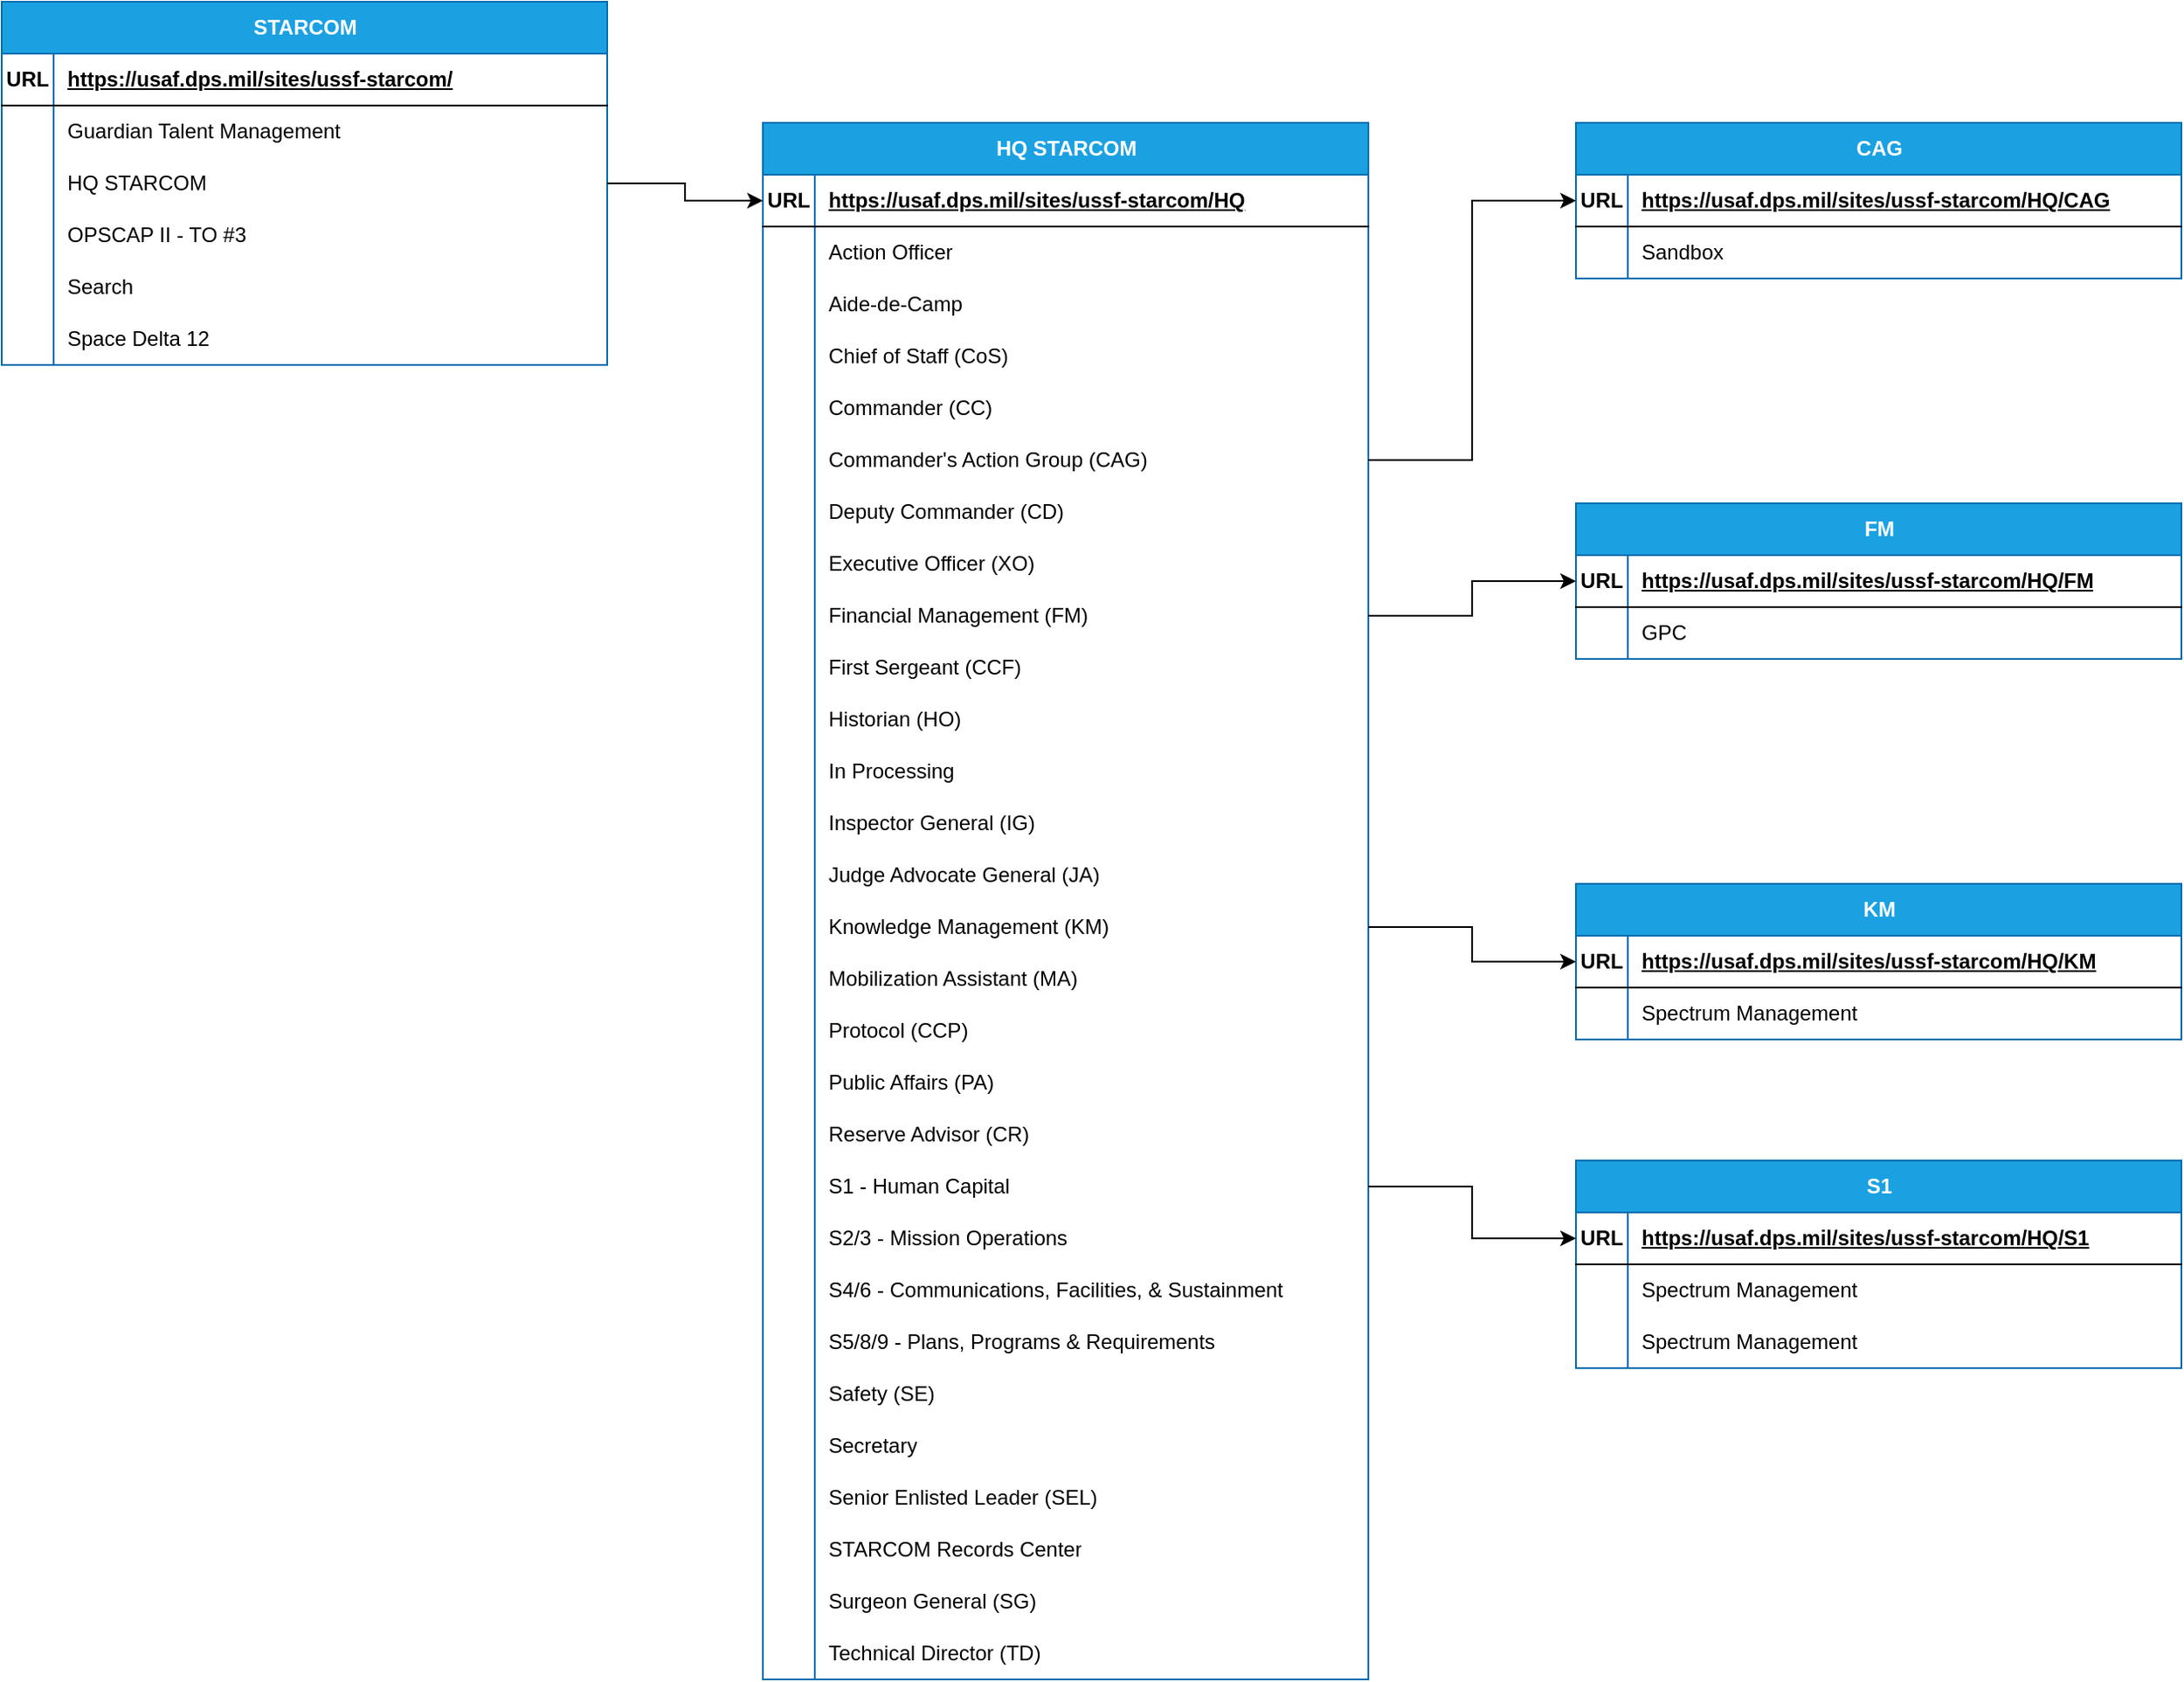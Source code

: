 <mxfile version="22.0.8" type="github">
  <diagram id="R2lEEEUBdFMjLlhIrx00" name="Page-1">
    <mxGraphModel dx="182" dy="992" grid="1" gridSize="10" guides="1" tooltips="1" connect="1" arrows="1" fold="1" page="1" pageScale="1" pageWidth="850" pageHeight="1100" math="0" shadow="0" extFonts="Permanent Marker^https://fonts.googleapis.com/css?family=Permanent+Marker">
      <root>
        <mxCell id="0" />
        <mxCell id="1" parent="0" />
        <mxCell id="yXKJW0bCD5mQVNnPEWrl-1" value="STARCOM" style="shape=table;startSize=30;container=1;collapsible=1;childLayout=tableLayout;fixedRows=1;rowLines=0;fontStyle=1;align=center;resizeLast=1;html=1;fillColor=#1ba1e2;fontColor=#ffffff;strokeColor=#006EAF;" parent="1" vertex="1">
          <mxGeometry x="870" y="70" width="350" height="210" as="geometry">
            <mxRectangle x="870" y="70" width="100" height="30" as="alternateBounds" />
          </mxGeometry>
        </mxCell>
        <mxCell id="yXKJW0bCD5mQVNnPEWrl-2" value="" style="shape=tableRow;horizontal=0;startSize=0;swimlaneHead=0;swimlaneBody=0;fillColor=none;collapsible=0;dropTarget=0;points=[[0,0.5],[1,0.5]];portConstraint=eastwest;top=0;left=0;right=0;bottom=1;" parent="yXKJW0bCD5mQVNnPEWrl-1" vertex="1">
          <mxGeometry y="30" width="350" height="30" as="geometry" />
        </mxCell>
        <mxCell id="yXKJW0bCD5mQVNnPEWrl-3" value="URL" style="shape=partialRectangle;connectable=0;fillColor=none;top=0;left=0;bottom=0;right=0;fontStyle=1;overflow=hidden;whiteSpace=wrap;html=1;" parent="yXKJW0bCD5mQVNnPEWrl-2" vertex="1">
          <mxGeometry width="30" height="30" as="geometry">
            <mxRectangle width="30" height="30" as="alternateBounds" />
          </mxGeometry>
        </mxCell>
        <UserObject label="https://usaf.dps.mil/sites/ussf-starcom/" link="https://usaf.dps.mil/sites/ussf-starcom/" id="yXKJW0bCD5mQVNnPEWrl-4">
          <mxCell style="shape=partialRectangle;connectable=0;fillColor=none;top=0;left=0;bottom=0;right=0;align=left;spacingLeft=6;fontStyle=5;overflow=hidden;whiteSpace=wrap;html=1;" parent="yXKJW0bCD5mQVNnPEWrl-2" vertex="1">
            <mxGeometry x="30" width="320" height="30" as="geometry">
              <mxRectangle width="320" height="30" as="alternateBounds" />
            </mxGeometry>
          </mxCell>
        </UserObject>
        <mxCell id="yXKJW0bCD5mQVNnPEWrl-5" value="" style="shape=tableRow;horizontal=0;startSize=0;swimlaneHead=0;swimlaneBody=0;fillColor=none;collapsible=0;dropTarget=0;points=[[0,0.5],[1,0.5]];portConstraint=eastwest;top=0;left=0;right=0;bottom=0;" parent="yXKJW0bCD5mQVNnPEWrl-1" vertex="1">
          <mxGeometry y="60" width="350" height="30" as="geometry" />
        </mxCell>
        <mxCell id="yXKJW0bCD5mQVNnPEWrl-6" value="" style="shape=partialRectangle;connectable=0;fillColor=none;top=0;left=0;bottom=0;right=0;editable=1;overflow=hidden;whiteSpace=wrap;html=1;" parent="yXKJW0bCD5mQVNnPEWrl-5" vertex="1">
          <mxGeometry width="30" height="30" as="geometry">
            <mxRectangle width="30" height="30" as="alternateBounds" />
          </mxGeometry>
        </mxCell>
        <mxCell id="yXKJW0bCD5mQVNnPEWrl-7" value="Guardian Talent Management" style="shape=partialRectangle;connectable=0;fillColor=none;top=0;left=0;bottom=0;right=0;align=left;spacingLeft=6;overflow=hidden;whiteSpace=wrap;html=1;" parent="yXKJW0bCD5mQVNnPEWrl-5" vertex="1">
          <mxGeometry x="30" width="320" height="30" as="geometry">
            <mxRectangle width="320" height="30" as="alternateBounds" />
          </mxGeometry>
        </mxCell>
        <mxCell id="yXKJW0bCD5mQVNnPEWrl-8" value="" style="shape=tableRow;horizontal=0;startSize=0;swimlaneHead=0;swimlaneBody=0;fillColor=none;collapsible=0;dropTarget=0;points=[[0,0.5],[1,0.5]];portConstraint=eastwest;top=0;left=0;right=0;bottom=0;" parent="yXKJW0bCD5mQVNnPEWrl-1" vertex="1">
          <mxGeometry y="90" width="350" height="30" as="geometry" />
        </mxCell>
        <mxCell id="yXKJW0bCD5mQVNnPEWrl-9" value="" style="shape=partialRectangle;connectable=0;fillColor=none;top=0;left=0;bottom=0;right=0;editable=1;overflow=hidden;whiteSpace=wrap;html=1;" parent="yXKJW0bCD5mQVNnPEWrl-8" vertex="1">
          <mxGeometry width="30" height="30" as="geometry">
            <mxRectangle width="30" height="30" as="alternateBounds" />
          </mxGeometry>
        </mxCell>
        <mxCell id="yXKJW0bCD5mQVNnPEWrl-10" value="HQ STARCOM" style="shape=partialRectangle;connectable=0;fillColor=none;top=0;left=0;bottom=0;right=0;align=left;spacingLeft=6;overflow=hidden;whiteSpace=wrap;html=1;" parent="yXKJW0bCD5mQVNnPEWrl-8" vertex="1">
          <mxGeometry x="30" width="320" height="30" as="geometry">
            <mxRectangle width="320" height="30" as="alternateBounds" />
          </mxGeometry>
        </mxCell>
        <mxCell id="yXKJW0bCD5mQVNnPEWrl-11" value="" style="shape=tableRow;horizontal=0;startSize=0;swimlaneHead=0;swimlaneBody=0;fillColor=none;collapsible=0;dropTarget=0;points=[[0,0.5],[1,0.5]];portConstraint=eastwest;top=0;left=0;right=0;bottom=0;" parent="yXKJW0bCD5mQVNnPEWrl-1" vertex="1">
          <mxGeometry y="120" width="350" height="30" as="geometry" />
        </mxCell>
        <mxCell id="yXKJW0bCD5mQVNnPEWrl-12" value="" style="shape=partialRectangle;connectable=0;fillColor=none;top=0;left=0;bottom=0;right=0;editable=1;overflow=hidden;whiteSpace=wrap;html=1;" parent="yXKJW0bCD5mQVNnPEWrl-11" vertex="1">
          <mxGeometry width="30" height="30" as="geometry">
            <mxRectangle width="30" height="30" as="alternateBounds" />
          </mxGeometry>
        </mxCell>
        <mxCell id="yXKJW0bCD5mQVNnPEWrl-13" value="OPSCAP II - TO #3" style="shape=partialRectangle;connectable=0;fillColor=none;top=0;left=0;bottom=0;right=0;align=left;spacingLeft=6;overflow=hidden;whiteSpace=wrap;html=1;" parent="yXKJW0bCD5mQVNnPEWrl-11" vertex="1">
          <mxGeometry x="30" width="320" height="30" as="geometry">
            <mxRectangle width="320" height="30" as="alternateBounds" />
          </mxGeometry>
        </mxCell>
        <mxCell id="yXKJW0bCD5mQVNnPEWrl-14" value="" style="shape=tableRow;horizontal=0;startSize=0;swimlaneHead=0;swimlaneBody=0;fillColor=none;collapsible=0;dropTarget=0;points=[[0,0.5],[1,0.5]];portConstraint=eastwest;top=0;left=0;right=0;bottom=0;" parent="yXKJW0bCD5mQVNnPEWrl-1" vertex="1">
          <mxGeometry y="150" width="350" height="30" as="geometry" />
        </mxCell>
        <mxCell id="yXKJW0bCD5mQVNnPEWrl-15" value="" style="shape=partialRectangle;connectable=0;fillColor=none;top=0;left=0;bottom=0;right=0;editable=1;overflow=hidden;whiteSpace=wrap;html=1;" parent="yXKJW0bCD5mQVNnPEWrl-14" vertex="1">
          <mxGeometry width="30" height="30" as="geometry">
            <mxRectangle width="30" height="30" as="alternateBounds" />
          </mxGeometry>
        </mxCell>
        <mxCell id="yXKJW0bCD5mQVNnPEWrl-16" value="Search" style="shape=partialRectangle;connectable=0;fillColor=none;top=0;left=0;bottom=0;right=0;align=left;spacingLeft=6;overflow=hidden;whiteSpace=wrap;html=1;" parent="yXKJW0bCD5mQVNnPEWrl-14" vertex="1">
          <mxGeometry x="30" width="320" height="30" as="geometry">
            <mxRectangle width="320" height="30" as="alternateBounds" />
          </mxGeometry>
        </mxCell>
        <mxCell id="yXKJW0bCD5mQVNnPEWrl-17" value="" style="shape=tableRow;horizontal=0;startSize=0;swimlaneHead=0;swimlaneBody=0;fillColor=none;collapsible=0;dropTarget=0;points=[[0,0.5],[1,0.5]];portConstraint=eastwest;top=0;left=0;right=0;bottom=0;" parent="yXKJW0bCD5mQVNnPEWrl-1" vertex="1">
          <mxGeometry y="180" width="350" height="30" as="geometry" />
        </mxCell>
        <mxCell id="yXKJW0bCD5mQVNnPEWrl-18" value="" style="shape=partialRectangle;connectable=0;fillColor=none;top=0;left=0;bottom=0;right=0;editable=1;overflow=hidden;whiteSpace=wrap;html=1;" parent="yXKJW0bCD5mQVNnPEWrl-17" vertex="1">
          <mxGeometry width="30" height="30" as="geometry">
            <mxRectangle width="30" height="30" as="alternateBounds" />
          </mxGeometry>
        </mxCell>
        <mxCell id="yXKJW0bCD5mQVNnPEWrl-19" value="Space Delta 12" style="shape=partialRectangle;connectable=0;fillColor=none;top=0;left=0;bottom=0;right=0;align=left;spacingLeft=6;overflow=hidden;whiteSpace=wrap;html=1;" parent="yXKJW0bCD5mQVNnPEWrl-17" vertex="1">
          <mxGeometry x="30" width="320" height="30" as="geometry">
            <mxRectangle width="320" height="30" as="alternateBounds" />
          </mxGeometry>
        </mxCell>
        <mxCell id="yXKJW0bCD5mQVNnPEWrl-20" value="HQ STARCOM" style="shape=table;startSize=30;container=1;collapsible=1;childLayout=tableLayout;fixedRows=1;rowLines=0;fontStyle=1;align=center;resizeLast=1;html=1;fillColor=#1ba1e2;fontColor=#ffffff;strokeColor=#006EAF;" parent="1" vertex="1">
          <mxGeometry x="1310" y="140" width="350" height="900" as="geometry" />
        </mxCell>
        <mxCell id="yXKJW0bCD5mQVNnPEWrl-21" value="" style="shape=tableRow;horizontal=0;startSize=0;swimlaneHead=0;swimlaneBody=0;fillColor=none;collapsible=0;dropTarget=0;points=[[0,0.5],[1,0.5]];portConstraint=eastwest;top=0;left=0;right=0;bottom=1;" parent="yXKJW0bCD5mQVNnPEWrl-20" vertex="1">
          <mxGeometry y="30" width="350" height="30" as="geometry" />
        </mxCell>
        <mxCell id="yXKJW0bCD5mQVNnPEWrl-22" value="URL" style="shape=partialRectangle;connectable=0;fillColor=none;top=0;left=0;bottom=0;right=0;fontStyle=1;overflow=hidden;whiteSpace=wrap;html=1;" parent="yXKJW0bCD5mQVNnPEWrl-21" vertex="1">
          <mxGeometry width="30" height="30" as="geometry">
            <mxRectangle width="30" height="30" as="alternateBounds" />
          </mxGeometry>
        </mxCell>
        <UserObject label="https://usaf.dps.mil/sites/ussf-starcom/HQ" link="https://usaf.dps.mil/sites/ussf-starcom/" id="yXKJW0bCD5mQVNnPEWrl-23">
          <mxCell style="shape=partialRectangle;connectable=0;fillColor=none;top=0;left=0;bottom=0;right=0;align=left;spacingLeft=6;fontStyle=5;overflow=hidden;whiteSpace=wrap;html=1;" parent="yXKJW0bCD5mQVNnPEWrl-21" vertex="1">
            <mxGeometry x="30" width="320" height="30" as="geometry">
              <mxRectangle width="320" height="30" as="alternateBounds" />
            </mxGeometry>
          </mxCell>
        </UserObject>
        <mxCell id="yXKJW0bCD5mQVNnPEWrl-24" value="" style="shape=tableRow;horizontal=0;startSize=0;swimlaneHead=0;swimlaneBody=0;fillColor=none;collapsible=0;dropTarget=0;points=[[0,0.5],[1,0.5]];portConstraint=eastwest;top=0;left=0;right=0;bottom=0;" parent="yXKJW0bCD5mQVNnPEWrl-20" vertex="1">
          <mxGeometry y="60" width="350" height="30" as="geometry" />
        </mxCell>
        <mxCell id="yXKJW0bCD5mQVNnPEWrl-25" value="" style="shape=partialRectangle;connectable=0;fillColor=none;top=0;left=0;bottom=0;right=0;editable=1;overflow=hidden;whiteSpace=wrap;html=1;" parent="yXKJW0bCD5mQVNnPEWrl-24" vertex="1">
          <mxGeometry width="30" height="30" as="geometry">
            <mxRectangle width="30" height="30" as="alternateBounds" />
          </mxGeometry>
        </mxCell>
        <mxCell id="yXKJW0bCD5mQVNnPEWrl-26" value="Action Officer" style="shape=partialRectangle;connectable=0;fillColor=none;top=0;left=0;bottom=0;right=0;align=left;spacingLeft=6;overflow=hidden;whiteSpace=wrap;html=1;" parent="yXKJW0bCD5mQVNnPEWrl-24" vertex="1">
          <mxGeometry x="30" width="320" height="30" as="geometry">
            <mxRectangle width="320" height="30" as="alternateBounds" />
          </mxGeometry>
        </mxCell>
        <mxCell id="yXKJW0bCD5mQVNnPEWrl-27" value="" style="shape=tableRow;horizontal=0;startSize=0;swimlaneHead=0;swimlaneBody=0;fillColor=none;collapsible=0;dropTarget=0;points=[[0,0.5],[1,0.5]];portConstraint=eastwest;top=0;left=0;right=0;bottom=0;" parent="yXKJW0bCD5mQVNnPEWrl-20" vertex="1">
          <mxGeometry y="90" width="350" height="30" as="geometry" />
        </mxCell>
        <mxCell id="yXKJW0bCD5mQVNnPEWrl-28" value="" style="shape=partialRectangle;connectable=0;fillColor=none;top=0;left=0;bottom=0;right=0;editable=1;overflow=hidden;whiteSpace=wrap;html=1;" parent="yXKJW0bCD5mQVNnPEWrl-27" vertex="1">
          <mxGeometry width="30" height="30" as="geometry">
            <mxRectangle width="30" height="30" as="alternateBounds" />
          </mxGeometry>
        </mxCell>
        <mxCell id="yXKJW0bCD5mQVNnPEWrl-29" value="Aide-de-Camp" style="shape=partialRectangle;connectable=0;fillColor=none;top=0;left=0;bottom=0;right=0;align=left;spacingLeft=6;overflow=hidden;whiteSpace=wrap;html=1;" parent="yXKJW0bCD5mQVNnPEWrl-27" vertex="1">
          <mxGeometry x="30" width="320" height="30" as="geometry">
            <mxRectangle width="320" height="30" as="alternateBounds" />
          </mxGeometry>
        </mxCell>
        <mxCell id="yXKJW0bCD5mQVNnPEWrl-30" value="" style="shape=tableRow;horizontal=0;startSize=0;swimlaneHead=0;swimlaneBody=0;fillColor=none;collapsible=0;dropTarget=0;points=[[0,0.5],[1,0.5]];portConstraint=eastwest;top=0;left=0;right=0;bottom=0;" parent="yXKJW0bCD5mQVNnPEWrl-20" vertex="1">
          <mxGeometry y="120" width="350" height="30" as="geometry" />
        </mxCell>
        <mxCell id="yXKJW0bCD5mQVNnPEWrl-31" value="" style="shape=partialRectangle;connectable=0;fillColor=none;top=0;left=0;bottom=0;right=0;editable=1;overflow=hidden;whiteSpace=wrap;html=1;" parent="yXKJW0bCD5mQVNnPEWrl-30" vertex="1">
          <mxGeometry width="30" height="30" as="geometry">
            <mxRectangle width="30" height="30" as="alternateBounds" />
          </mxGeometry>
        </mxCell>
        <mxCell id="yXKJW0bCD5mQVNnPEWrl-32" value="Chief of Staff (CoS)" style="shape=partialRectangle;connectable=0;fillColor=none;top=0;left=0;bottom=0;right=0;align=left;spacingLeft=6;overflow=hidden;whiteSpace=wrap;html=1;" parent="yXKJW0bCD5mQVNnPEWrl-30" vertex="1">
          <mxGeometry x="30" width="320" height="30" as="geometry">
            <mxRectangle width="320" height="30" as="alternateBounds" />
          </mxGeometry>
        </mxCell>
        <mxCell id="yXKJW0bCD5mQVNnPEWrl-33" value="" style="shape=tableRow;horizontal=0;startSize=0;swimlaneHead=0;swimlaneBody=0;fillColor=none;collapsible=0;dropTarget=0;points=[[0,0.5],[1,0.5]];portConstraint=eastwest;top=0;left=0;right=0;bottom=0;" parent="yXKJW0bCD5mQVNnPEWrl-20" vertex="1">
          <mxGeometry y="150" width="350" height="30" as="geometry" />
        </mxCell>
        <mxCell id="yXKJW0bCD5mQVNnPEWrl-34" value="" style="shape=partialRectangle;connectable=0;fillColor=none;top=0;left=0;bottom=0;right=0;editable=1;overflow=hidden;whiteSpace=wrap;html=1;" parent="yXKJW0bCD5mQVNnPEWrl-33" vertex="1">
          <mxGeometry width="30" height="30" as="geometry">
            <mxRectangle width="30" height="30" as="alternateBounds" />
          </mxGeometry>
        </mxCell>
        <mxCell id="yXKJW0bCD5mQVNnPEWrl-35" value="Commander (CC)" style="shape=partialRectangle;connectable=0;fillColor=none;top=0;left=0;bottom=0;right=0;align=left;spacingLeft=6;overflow=hidden;whiteSpace=wrap;html=1;" parent="yXKJW0bCD5mQVNnPEWrl-33" vertex="1">
          <mxGeometry x="30" width="320" height="30" as="geometry">
            <mxRectangle width="320" height="30" as="alternateBounds" />
          </mxGeometry>
        </mxCell>
        <mxCell id="yXKJW0bCD5mQVNnPEWrl-36" value="" style="shape=tableRow;horizontal=0;startSize=0;swimlaneHead=0;swimlaneBody=0;fillColor=none;collapsible=0;dropTarget=0;points=[[0,0.5],[1,0.5]];portConstraint=eastwest;top=0;left=0;right=0;bottom=0;" parent="yXKJW0bCD5mQVNnPEWrl-20" vertex="1">
          <mxGeometry y="180" width="350" height="30" as="geometry" />
        </mxCell>
        <mxCell id="yXKJW0bCD5mQVNnPEWrl-37" value="" style="shape=partialRectangle;connectable=0;fillColor=none;top=0;left=0;bottom=0;right=0;editable=1;overflow=hidden;whiteSpace=wrap;html=1;" parent="yXKJW0bCD5mQVNnPEWrl-36" vertex="1">
          <mxGeometry width="30" height="30" as="geometry">
            <mxRectangle width="30" height="30" as="alternateBounds" />
          </mxGeometry>
        </mxCell>
        <mxCell id="yXKJW0bCD5mQVNnPEWrl-38" value="Commander&#39;s Action Group (CAG)" style="shape=partialRectangle;connectable=0;fillColor=none;top=0;left=0;bottom=0;right=0;align=left;spacingLeft=6;overflow=hidden;whiteSpace=wrap;html=1;" parent="yXKJW0bCD5mQVNnPEWrl-36" vertex="1">
          <mxGeometry x="30" width="320" height="30" as="geometry">
            <mxRectangle width="320" height="30" as="alternateBounds" />
          </mxGeometry>
        </mxCell>
        <mxCell id="IQdVZlTppCyThyp3Urzk-1" value="" style="shape=tableRow;horizontal=0;startSize=0;swimlaneHead=0;swimlaneBody=0;fillColor=none;collapsible=0;dropTarget=0;points=[[0,0.5],[1,0.5]];portConstraint=eastwest;top=0;left=0;right=0;bottom=0;" vertex="1" parent="yXKJW0bCD5mQVNnPEWrl-20">
          <mxGeometry y="210" width="350" height="30" as="geometry" />
        </mxCell>
        <mxCell id="IQdVZlTppCyThyp3Urzk-2" value="" style="shape=partialRectangle;connectable=0;fillColor=none;top=0;left=0;bottom=0;right=0;editable=1;overflow=hidden;whiteSpace=wrap;html=1;" vertex="1" parent="IQdVZlTppCyThyp3Urzk-1">
          <mxGeometry width="30" height="30" as="geometry">
            <mxRectangle width="30" height="30" as="alternateBounds" />
          </mxGeometry>
        </mxCell>
        <mxCell id="IQdVZlTppCyThyp3Urzk-3" value="Deputy Commander (CD)" style="shape=partialRectangle;connectable=0;fillColor=none;top=0;left=0;bottom=0;right=0;align=left;spacingLeft=6;overflow=hidden;whiteSpace=wrap;html=1;" vertex="1" parent="IQdVZlTppCyThyp3Urzk-1">
          <mxGeometry x="30" width="320" height="30" as="geometry">
            <mxRectangle width="320" height="30" as="alternateBounds" />
          </mxGeometry>
        </mxCell>
        <mxCell id="IQdVZlTppCyThyp3Urzk-4" value="" style="shape=tableRow;horizontal=0;startSize=0;swimlaneHead=0;swimlaneBody=0;fillColor=none;collapsible=0;dropTarget=0;points=[[0,0.5],[1,0.5]];portConstraint=eastwest;top=0;left=0;right=0;bottom=0;" vertex="1" parent="yXKJW0bCD5mQVNnPEWrl-20">
          <mxGeometry y="240" width="350" height="30" as="geometry" />
        </mxCell>
        <mxCell id="IQdVZlTppCyThyp3Urzk-5" value="" style="shape=partialRectangle;connectable=0;fillColor=none;top=0;left=0;bottom=0;right=0;editable=1;overflow=hidden;whiteSpace=wrap;html=1;" vertex="1" parent="IQdVZlTppCyThyp3Urzk-4">
          <mxGeometry width="30" height="30" as="geometry">
            <mxRectangle width="30" height="30" as="alternateBounds" />
          </mxGeometry>
        </mxCell>
        <mxCell id="IQdVZlTppCyThyp3Urzk-6" value="Executive Officer (XO)" style="shape=partialRectangle;connectable=0;fillColor=none;top=0;left=0;bottom=0;right=0;align=left;spacingLeft=6;overflow=hidden;whiteSpace=wrap;html=1;" vertex="1" parent="IQdVZlTppCyThyp3Urzk-4">
          <mxGeometry x="30" width="320" height="30" as="geometry">
            <mxRectangle width="320" height="30" as="alternateBounds" />
          </mxGeometry>
        </mxCell>
        <mxCell id="IQdVZlTppCyThyp3Urzk-7" value="" style="shape=tableRow;horizontal=0;startSize=0;swimlaneHead=0;swimlaneBody=0;fillColor=none;collapsible=0;dropTarget=0;points=[[0,0.5],[1,0.5]];portConstraint=eastwest;top=0;left=0;right=0;bottom=0;" vertex="1" parent="yXKJW0bCD5mQVNnPEWrl-20">
          <mxGeometry y="270" width="350" height="30" as="geometry" />
        </mxCell>
        <mxCell id="IQdVZlTppCyThyp3Urzk-8" value="" style="shape=partialRectangle;connectable=0;fillColor=none;top=0;left=0;bottom=0;right=0;editable=1;overflow=hidden;whiteSpace=wrap;html=1;" vertex="1" parent="IQdVZlTppCyThyp3Urzk-7">
          <mxGeometry width="30" height="30" as="geometry">
            <mxRectangle width="30" height="30" as="alternateBounds" />
          </mxGeometry>
        </mxCell>
        <mxCell id="IQdVZlTppCyThyp3Urzk-9" value="Financial Management (FM)" style="shape=partialRectangle;connectable=0;fillColor=none;top=0;left=0;bottom=0;right=0;align=left;spacingLeft=6;overflow=hidden;whiteSpace=wrap;html=1;" vertex="1" parent="IQdVZlTppCyThyp3Urzk-7">
          <mxGeometry x="30" width="320" height="30" as="geometry">
            <mxRectangle width="320" height="30" as="alternateBounds" />
          </mxGeometry>
        </mxCell>
        <mxCell id="IQdVZlTppCyThyp3Urzk-10" value="" style="shape=tableRow;horizontal=0;startSize=0;swimlaneHead=0;swimlaneBody=0;fillColor=none;collapsible=0;dropTarget=0;points=[[0,0.5],[1,0.5]];portConstraint=eastwest;top=0;left=0;right=0;bottom=0;" vertex="1" parent="yXKJW0bCD5mQVNnPEWrl-20">
          <mxGeometry y="300" width="350" height="30" as="geometry" />
        </mxCell>
        <mxCell id="IQdVZlTppCyThyp3Urzk-11" value="" style="shape=partialRectangle;connectable=0;fillColor=none;top=0;left=0;bottom=0;right=0;editable=1;overflow=hidden;whiteSpace=wrap;html=1;" vertex="1" parent="IQdVZlTppCyThyp3Urzk-10">
          <mxGeometry width="30" height="30" as="geometry">
            <mxRectangle width="30" height="30" as="alternateBounds" />
          </mxGeometry>
        </mxCell>
        <mxCell id="IQdVZlTppCyThyp3Urzk-12" value="First Sergeant (CCF)" style="shape=partialRectangle;connectable=0;fillColor=none;top=0;left=0;bottom=0;right=0;align=left;spacingLeft=6;overflow=hidden;whiteSpace=wrap;html=1;" vertex="1" parent="IQdVZlTppCyThyp3Urzk-10">
          <mxGeometry x="30" width="320" height="30" as="geometry">
            <mxRectangle width="320" height="30" as="alternateBounds" />
          </mxGeometry>
        </mxCell>
        <mxCell id="IQdVZlTppCyThyp3Urzk-13" value="" style="shape=tableRow;horizontal=0;startSize=0;swimlaneHead=0;swimlaneBody=0;fillColor=none;collapsible=0;dropTarget=0;points=[[0,0.5],[1,0.5]];portConstraint=eastwest;top=0;left=0;right=0;bottom=0;" vertex="1" parent="yXKJW0bCD5mQVNnPEWrl-20">
          <mxGeometry y="330" width="350" height="30" as="geometry" />
        </mxCell>
        <mxCell id="IQdVZlTppCyThyp3Urzk-14" value="" style="shape=partialRectangle;connectable=0;fillColor=none;top=0;left=0;bottom=0;right=0;editable=1;overflow=hidden;whiteSpace=wrap;html=1;" vertex="1" parent="IQdVZlTppCyThyp3Urzk-13">
          <mxGeometry width="30" height="30" as="geometry">
            <mxRectangle width="30" height="30" as="alternateBounds" />
          </mxGeometry>
        </mxCell>
        <mxCell id="IQdVZlTppCyThyp3Urzk-15" value="Historian (HO)" style="shape=partialRectangle;connectable=0;fillColor=none;top=0;left=0;bottom=0;right=0;align=left;spacingLeft=6;overflow=hidden;whiteSpace=wrap;html=1;" vertex="1" parent="IQdVZlTppCyThyp3Urzk-13">
          <mxGeometry x="30" width="320" height="30" as="geometry">
            <mxRectangle width="320" height="30" as="alternateBounds" />
          </mxGeometry>
        </mxCell>
        <mxCell id="IQdVZlTppCyThyp3Urzk-16" value="" style="shape=tableRow;horizontal=0;startSize=0;swimlaneHead=0;swimlaneBody=0;fillColor=none;collapsible=0;dropTarget=0;points=[[0,0.5],[1,0.5]];portConstraint=eastwest;top=0;left=0;right=0;bottom=0;" vertex="1" parent="yXKJW0bCD5mQVNnPEWrl-20">
          <mxGeometry y="360" width="350" height="30" as="geometry" />
        </mxCell>
        <mxCell id="IQdVZlTppCyThyp3Urzk-17" value="" style="shape=partialRectangle;connectable=0;fillColor=none;top=0;left=0;bottom=0;right=0;editable=1;overflow=hidden;whiteSpace=wrap;html=1;" vertex="1" parent="IQdVZlTppCyThyp3Urzk-16">
          <mxGeometry width="30" height="30" as="geometry">
            <mxRectangle width="30" height="30" as="alternateBounds" />
          </mxGeometry>
        </mxCell>
        <mxCell id="IQdVZlTppCyThyp3Urzk-18" value="In Processing" style="shape=partialRectangle;connectable=0;fillColor=none;top=0;left=0;bottom=0;right=0;align=left;spacingLeft=6;overflow=hidden;whiteSpace=wrap;html=1;" vertex="1" parent="IQdVZlTppCyThyp3Urzk-16">
          <mxGeometry x="30" width="320" height="30" as="geometry">
            <mxRectangle width="320" height="30" as="alternateBounds" />
          </mxGeometry>
        </mxCell>
        <mxCell id="IQdVZlTppCyThyp3Urzk-19" value="" style="shape=tableRow;horizontal=0;startSize=0;swimlaneHead=0;swimlaneBody=0;fillColor=none;collapsible=0;dropTarget=0;points=[[0,0.5],[1,0.5]];portConstraint=eastwest;top=0;left=0;right=0;bottom=0;" vertex="1" parent="yXKJW0bCD5mQVNnPEWrl-20">
          <mxGeometry y="390" width="350" height="30" as="geometry" />
        </mxCell>
        <mxCell id="IQdVZlTppCyThyp3Urzk-20" value="" style="shape=partialRectangle;connectable=0;fillColor=none;top=0;left=0;bottom=0;right=0;editable=1;overflow=hidden;whiteSpace=wrap;html=1;" vertex="1" parent="IQdVZlTppCyThyp3Urzk-19">
          <mxGeometry width="30" height="30" as="geometry">
            <mxRectangle width="30" height="30" as="alternateBounds" />
          </mxGeometry>
        </mxCell>
        <mxCell id="IQdVZlTppCyThyp3Urzk-21" value="Inspector General (IG)" style="shape=partialRectangle;connectable=0;fillColor=none;top=0;left=0;bottom=0;right=0;align=left;spacingLeft=6;overflow=hidden;whiteSpace=wrap;html=1;" vertex="1" parent="IQdVZlTppCyThyp3Urzk-19">
          <mxGeometry x="30" width="320" height="30" as="geometry">
            <mxRectangle width="320" height="30" as="alternateBounds" />
          </mxGeometry>
        </mxCell>
        <mxCell id="IQdVZlTppCyThyp3Urzk-22" value="" style="shape=tableRow;horizontal=0;startSize=0;swimlaneHead=0;swimlaneBody=0;fillColor=none;collapsible=0;dropTarget=0;points=[[0,0.5],[1,0.5]];portConstraint=eastwest;top=0;left=0;right=0;bottom=0;" vertex="1" parent="yXKJW0bCD5mQVNnPEWrl-20">
          <mxGeometry y="420" width="350" height="30" as="geometry" />
        </mxCell>
        <mxCell id="IQdVZlTppCyThyp3Urzk-23" value="" style="shape=partialRectangle;connectable=0;fillColor=none;top=0;left=0;bottom=0;right=0;editable=1;overflow=hidden;whiteSpace=wrap;html=1;" vertex="1" parent="IQdVZlTppCyThyp3Urzk-22">
          <mxGeometry width="30" height="30" as="geometry">
            <mxRectangle width="30" height="30" as="alternateBounds" />
          </mxGeometry>
        </mxCell>
        <mxCell id="IQdVZlTppCyThyp3Urzk-24" value="Judge Advocate General (JA)" style="shape=partialRectangle;connectable=0;fillColor=none;top=0;left=0;bottom=0;right=0;align=left;spacingLeft=6;overflow=hidden;whiteSpace=wrap;html=1;" vertex="1" parent="IQdVZlTppCyThyp3Urzk-22">
          <mxGeometry x="30" width="320" height="30" as="geometry">
            <mxRectangle width="320" height="30" as="alternateBounds" />
          </mxGeometry>
        </mxCell>
        <mxCell id="IQdVZlTppCyThyp3Urzk-25" value="" style="shape=tableRow;horizontal=0;startSize=0;swimlaneHead=0;swimlaneBody=0;fillColor=none;collapsible=0;dropTarget=0;points=[[0,0.5],[1,0.5]];portConstraint=eastwest;top=0;left=0;right=0;bottom=0;" vertex="1" parent="yXKJW0bCD5mQVNnPEWrl-20">
          <mxGeometry y="450" width="350" height="30" as="geometry" />
        </mxCell>
        <mxCell id="IQdVZlTppCyThyp3Urzk-26" value="" style="shape=partialRectangle;connectable=0;fillColor=none;top=0;left=0;bottom=0;right=0;editable=1;overflow=hidden;whiteSpace=wrap;html=1;" vertex="1" parent="IQdVZlTppCyThyp3Urzk-25">
          <mxGeometry width="30" height="30" as="geometry">
            <mxRectangle width="30" height="30" as="alternateBounds" />
          </mxGeometry>
        </mxCell>
        <mxCell id="IQdVZlTppCyThyp3Urzk-27" value="Knowledge Management (KM)" style="shape=partialRectangle;connectable=0;fillColor=none;top=0;left=0;bottom=0;right=0;align=left;spacingLeft=6;overflow=hidden;whiteSpace=wrap;html=1;" vertex="1" parent="IQdVZlTppCyThyp3Urzk-25">
          <mxGeometry x="30" width="320" height="30" as="geometry">
            <mxRectangle width="320" height="30" as="alternateBounds" />
          </mxGeometry>
        </mxCell>
        <mxCell id="IQdVZlTppCyThyp3Urzk-28" value="" style="shape=tableRow;horizontal=0;startSize=0;swimlaneHead=0;swimlaneBody=0;fillColor=none;collapsible=0;dropTarget=0;points=[[0,0.5],[1,0.5]];portConstraint=eastwest;top=0;left=0;right=0;bottom=0;" vertex="1" parent="yXKJW0bCD5mQVNnPEWrl-20">
          <mxGeometry y="480" width="350" height="30" as="geometry" />
        </mxCell>
        <mxCell id="IQdVZlTppCyThyp3Urzk-29" value="" style="shape=partialRectangle;connectable=0;fillColor=none;top=0;left=0;bottom=0;right=0;editable=1;overflow=hidden;whiteSpace=wrap;html=1;" vertex="1" parent="IQdVZlTppCyThyp3Urzk-28">
          <mxGeometry width="30" height="30" as="geometry">
            <mxRectangle width="30" height="30" as="alternateBounds" />
          </mxGeometry>
        </mxCell>
        <mxCell id="IQdVZlTppCyThyp3Urzk-30" value="Mobilization Assistant (MA)" style="shape=partialRectangle;connectable=0;fillColor=none;top=0;left=0;bottom=0;right=0;align=left;spacingLeft=6;overflow=hidden;whiteSpace=wrap;html=1;" vertex="1" parent="IQdVZlTppCyThyp3Urzk-28">
          <mxGeometry x="30" width="320" height="30" as="geometry">
            <mxRectangle width="320" height="30" as="alternateBounds" />
          </mxGeometry>
        </mxCell>
        <mxCell id="IQdVZlTppCyThyp3Urzk-31" value="" style="shape=tableRow;horizontal=0;startSize=0;swimlaneHead=0;swimlaneBody=0;fillColor=none;collapsible=0;dropTarget=0;points=[[0,0.5],[1,0.5]];portConstraint=eastwest;top=0;left=0;right=0;bottom=0;" vertex="1" parent="yXKJW0bCD5mQVNnPEWrl-20">
          <mxGeometry y="510" width="350" height="30" as="geometry" />
        </mxCell>
        <mxCell id="IQdVZlTppCyThyp3Urzk-32" value="" style="shape=partialRectangle;connectable=0;fillColor=none;top=0;left=0;bottom=0;right=0;editable=1;overflow=hidden;whiteSpace=wrap;html=1;" vertex="1" parent="IQdVZlTppCyThyp3Urzk-31">
          <mxGeometry width="30" height="30" as="geometry">
            <mxRectangle width="30" height="30" as="alternateBounds" />
          </mxGeometry>
        </mxCell>
        <mxCell id="IQdVZlTppCyThyp3Urzk-33" value="Protocol (CCP)" style="shape=partialRectangle;connectable=0;fillColor=none;top=0;left=0;bottom=0;right=0;align=left;spacingLeft=6;overflow=hidden;whiteSpace=wrap;html=1;" vertex="1" parent="IQdVZlTppCyThyp3Urzk-31">
          <mxGeometry x="30" width="320" height="30" as="geometry">
            <mxRectangle width="320" height="30" as="alternateBounds" />
          </mxGeometry>
        </mxCell>
        <mxCell id="IQdVZlTppCyThyp3Urzk-34" value="" style="shape=tableRow;horizontal=0;startSize=0;swimlaneHead=0;swimlaneBody=0;fillColor=none;collapsible=0;dropTarget=0;points=[[0,0.5],[1,0.5]];portConstraint=eastwest;top=0;left=0;right=0;bottom=0;" vertex="1" parent="yXKJW0bCD5mQVNnPEWrl-20">
          <mxGeometry y="540" width="350" height="30" as="geometry" />
        </mxCell>
        <mxCell id="IQdVZlTppCyThyp3Urzk-35" value="" style="shape=partialRectangle;connectable=0;fillColor=none;top=0;left=0;bottom=0;right=0;editable=1;overflow=hidden;whiteSpace=wrap;html=1;" vertex="1" parent="IQdVZlTppCyThyp3Urzk-34">
          <mxGeometry width="30" height="30" as="geometry">
            <mxRectangle width="30" height="30" as="alternateBounds" />
          </mxGeometry>
        </mxCell>
        <mxCell id="IQdVZlTppCyThyp3Urzk-36" value="Public Affairs (PA)" style="shape=partialRectangle;connectable=0;fillColor=none;top=0;left=0;bottom=0;right=0;align=left;spacingLeft=6;overflow=hidden;whiteSpace=wrap;html=1;" vertex="1" parent="IQdVZlTppCyThyp3Urzk-34">
          <mxGeometry x="30" width="320" height="30" as="geometry">
            <mxRectangle width="320" height="30" as="alternateBounds" />
          </mxGeometry>
        </mxCell>
        <mxCell id="IQdVZlTppCyThyp3Urzk-37" value="" style="shape=tableRow;horizontal=0;startSize=0;swimlaneHead=0;swimlaneBody=0;fillColor=none;collapsible=0;dropTarget=0;points=[[0,0.5],[1,0.5]];portConstraint=eastwest;top=0;left=0;right=0;bottom=0;" vertex="1" parent="yXKJW0bCD5mQVNnPEWrl-20">
          <mxGeometry y="570" width="350" height="30" as="geometry" />
        </mxCell>
        <mxCell id="IQdVZlTppCyThyp3Urzk-38" value="" style="shape=partialRectangle;connectable=0;fillColor=none;top=0;left=0;bottom=0;right=0;editable=1;overflow=hidden;whiteSpace=wrap;html=1;" vertex="1" parent="IQdVZlTppCyThyp3Urzk-37">
          <mxGeometry width="30" height="30" as="geometry">
            <mxRectangle width="30" height="30" as="alternateBounds" />
          </mxGeometry>
        </mxCell>
        <mxCell id="IQdVZlTppCyThyp3Urzk-39" value="Reserve Advisor (CR)" style="shape=partialRectangle;connectable=0;fillColor=none;top=0;left=0;bottom=0;right=0;align=left;spacingLeft=6;overflow=hidden;whiteSpace=wrap;html=1;" vertex="1" parent="IQdVZlTppCyThyp3Urzk-37">
          <mxGeometry x="30" width="320" height="30" as="geometry">
            <mxRectangle width="320" height="30" as="alternateBounds" />
          </mxGeometry>
        </mxCell>
        <mxCell id="IQdVZlTppCyThyp3Urzk-40" value="" style="shape=tableRow;horizontal=0;startSize=0;swimlaneHead=0;swimlaneBody=0;fillColor=none;collapsible=0;dropTarget=0;points=[[0,0.5],[1,0.5]];portConstraint=eastwest;top=0;left=0;right=0;bottom=0;" vertex="1" parent="yXKJW0bCD5mQVNnPEWrl-20">
          <mxGeometry y="600" width="350" height="30" as="geometry" />
        </mxCell>
        <mxCell id="IQdVZlTppCyThyp3Urzk-41" value="" style="shape=partialRectangle;connectable=0;fillColor=none;top=0;left=0;bottom=0;right=0;editable=1;overflow=hidden;whiteSpace=wrap;html=1;" vertex="1" parent="IQdVZlTppCyThyp3Urzk-40">
          <mxGeometry width="30" height="30" as="geometry">
            <mxRectangle width="30" height="30" as="alternateBounds" />
          </mxGeometry>
        </mxCell>
        <mxCell id="IQdVZlTppCyThyp3Urzk-42" value="S1 - Human Capital" style="shape=partialRectangle;connectable=0;fillColor=none;top=0;left=0;bottom=0;right=0;align=left;spacingLeft=6;overflow=hidden;whiteSpace=wrap;html=1;" vertex="1" parent="IQdVZlTppCyThyp3Urzk-40">
          <mxGeometry x="30" width="320" height="30" as="geometry">
            <mxRectangle width="320" height="30" as="alternateBounds" />
          </mxGeometry>
        </mxCell>
        <mxCell id="IQdVZlTppCyThyp3Urzk-43" value="" style="shape=tableRow;horizontal=0;startSize=0;swimlaneHead=0;swimlaneBody=0;fillColor=none;collapsible=0;dropTarget=0;points=[[0,0.5],[1,0.5]];portConstraint=eastwest;top=0;left=0;right=0;bottom=0;" vertex="1" parent="yXKJW0bCD5mQVNnPEWrl-20">
          <mxGeometry y="630" width="350" height="30" as="geometry" />
        </mxCell>
        <mxCell id="IQdVZlTppCyThyp3Urzk-44" value="" style="shape=partialRectangle;connectable=0;fillColor=none;top=0;left=0;bottom=0;right=0;editable=1;overflow=hidden;whiteSpace=wrap;html=1;" vertex="1" parent="IQdVZlTppCyThyp3Urzk-43">
          <mxGeometry width="30" height="30" as="geometry">
            <mxRectangle width="30" height="30" as="alternateBounds" />
          </mxGeometry>
        </mxCell>
        <mxCell id="IQdVZlTppCyThyp3Urzk-45" value="S2/3 - Mission Operations" style="shape=partialRectangle;connectable=0;fillColor=none;top=0;left=0;bottom=0;right=0;align=left;spacingLeft=6;overflow=hidden;whiteSpace=wrap;html=1;" vertex="1" parent="IQdVZlTppCyThyp3Urzk-43">
          <mxGeometry x="30" width="320" height="30" as="geometry">
            <mxRectangle width="320" height="30" as="alternateBounds" />
          </mxGeometry>
        </mxCell>
        <mxCell id="IQdVZlTppCyThyp3Urzk-46" value="" style="shape=tableRow;horizontal=0;startSize=0;swimlaneHead=0;swimlaneBody=0;fillColor=none;collapsible=0;dropTarget=0;points=[[0,0.5],[1,0.5]];portConstraint=eastwest;top=0;left=0;right=0;bottom=0;" vertex="1" parent="yXKJW0bCD5mQVNnPEWrl-20">
          <mxGeometry y="660" width="350" height="30" as="geometry" />
        </mxCell>
        <mxCell id="IQdVZlTppCyThyp3Urzk-47" value="" style="shape=partialRectangle;connectable=0;fillColor=none;top=0;left=0;bottom=0;right=0;editable=1;overflow=hidden;whiteSpace=wrap;html=1;" vertex="1" parent="IQdVZlTppCyThyp3Urzk-46">
          <mxGeometry width="30" height="30" as="geometry">
            <mxRectangle width="30" height="30" as="alternateBounds" />
          </mxGeometry>
        </mxCell>
        <mxCell id="IQdVZlTppCyThyp3Urzk-48" value="S4/6 - Communications, Facilities, &amp;amp; Sustainment" style="shape=partialRectangle;connectable=0;fillColor=none;top=0;left=0;bottom=0;right=0;align=left;spacingLeft=6;overflow=hidden;whiteSpace=wrap;html=1;" vertex="1" parent="IQdVZlTppCyThyp3Urzk-46">
          <mxGeometry x="30" width="320" height="30" as="geometry">
            <mxRectangle width="320" height="30" as="alternateBounds" />
          </mxGeometry>
        </mxCell>
        <mxCell id="IQdVZlTppCyThyp3Urzk-49" value="" style="shape=tableRow;horizontal=0;startSize=0;swimlaneHead=0;swimlaneBody=0;fillColor=none;collapsible=0;dropTarget=0;points=[[0,0.5],[1,0.5]];portConstraint=eastwest;top=0;left=0;right=0;bottom=0;" vertex="1" parent="yXKJW0bCD5mQVNnPEWrl-20">
          <mxGeometry y="690" width="350" height="30" as="geometry" />
        </mxCell>
        <mxCell id="IQdVZlTppCyThyp3Urzk-50" value="" style="shape=partialRectangle;connectable=0;fillColor=none;top=0;left=0;bottom=0;right=0;editable=1;overflow=hidden;whiteSpace=wrap;html=1;" vertex="1" parent="IQdVZlTppCyThyp3Urzk-49">
          <mxGeometry width="30" height="30" as="geometry">
            <mxRectangle width="30" height="30" as="alternateBounds" />
          </mxGeometry>
        </mxCell>
        <mxCell id="IQdVZlTppCyThyp3Urzk-51" value="S5/8/9 - Plans, Programs &amp;amp; Requirements" style="shape=partialRectangle;connectable=0;fillColor=none;top=0;left=0;bottom=0;right=0;align=left;spacingLeft=6;overflow=hidden;whiteSpace=wrap;html=1;" vertex="1" parent="IQdVZlTppCyThyp3Urzk-49">
          <mxGeometry x="30" width="320" height="30" as="geometry">
            <mxRectangle width="320" height="30" as="alternateBounds" />
          </mxGeometry>
        </mxCell>
        <mxCell id="IQdVZlTppCyThyp3Urzk-52" value="" style="shape=tableRow;horizontal=0;startSize=0;swimlaneHead=0;swimlaneBody=0;fillColor=none;collapsible=0;dropTarget=0;points=[[0,0.5],[1,0.5]];portConstraint=eastwest;top=0;left=0;right=0;bottom=0;" vertex="1" parent="yXKJW0bCD5mQVNnPEWrl-20">
          <mxGeometry y="720" width="350" height="30" as="geometry" />
        </mxCell>
        <mxCell id="IQdVZlTppCyThyp3Urzk-53" value="" style="shape=partialRectangle;connectable=0;fillColor=none;top=0;left=0;bottom=0;right=0;editable=1;overflow=hidden;whiteSpace=wrap;html=1;" vertex="1" parent="IQdVZlTppCyThyp3Urzk-52">
          <mxGeometry width="30" height="30" as="geometry">
            <mxRectangle width="30" height="30" as="alternateBounds" />
          </mxGeometry>
        </mxCell>
        <mxCell id="IQdVZlTppCyThyp3Urzk-54" value="Safety (SE)" style="shape=partialRectangle;connectable=0;fillColor=none;top=0;left=0;bottom=0;right=0;align=left;spacingLeft=6;overflow=hidden;whiteSpace=wrap;html=1;" vertex="1" parent="IQdVZlTppCyThyp3Urzk-52">
          <mxGeometry x="30" width="320" height="30" as="geometry">
            <mxRectangle width="320" height="30" as="alternateBounds" />
          </mxGeometry>
        </mxCell>
        <mxCell id="IQdVZlTppCyThyp3Urzk-55" value="" style="shape=tableRow;horizontal=0;startSize=0;swimlaneHead=0;swimlaneBody=0;fillColor=none;collapsible=0;dropTarget=0;points=[[0,0.5],[1,0.5]];portConstraint=eastwest;top=0;left=0;right=0;bottom=0;" vertex="1" parent="yXKJW0bCD5mQVNnPEWrl-20">
          <mxGeometry y="750" width="350" height="30" as="geometry" />
        </mxCell>
        <mxCell id="IQdVZlTppCyThyp3Urzk-56" value="" style="shape=partialRectangle;connectable=0;fillColor=none;top=0;left=0;bottom=0;right=0;editable=1;overflow=hidden;whiteSpace=wrap;html=1;" vertex="1" parent="IQdVZlTppCyThyp3Urzk-55">
          <mxGeometry width="30" height="30" as="geometry">
            <mxRectangle width="30" height="30" as="alternateBounds" />
          </mxGeometry>
        </mxCell>
        <mxCell id="IQdVZlTppCyThyp3Urzk-57" value="Secretary" style="shape=partialRectangle;connectable=0;fillColor=none;top=0;left=0;bottom=0;right=0;align=left;spacingLeft=6;overflow=hidden;whiteSpace=wrap;html=1;" vertex="1" parent="IQdVZlTppCyThyp3Urzk-55">
          <mxGeometry x="30" width="320" height="30" as="geometry">
            <mxRectangle width="320" height="30" as="alternateBounds" />
          </mxGeometry>
        </mxCell>
        <mxCell id="IQdVZlTppCyThyp3Urzk-58" value="" style="shape=tableRow;horizontal=0;startSize=0;swimlaneHead=0;swimlaneBody=0;fillColor=none;collapsible=0;dropTarget=0;points=[[0,0.5],[1,0.5]];portConstraint=eastwest;top=0;left=0;right=0;bottom=0;" vertex="1" parent="yXKJW0bCD5mQVNnPEWrl-20">
          <mxGeometry y="780" width="350" height="30" as="geometry" />
        </mxCell>
        <mxCell id="IQdVZlTppCyThyp3Urzk-59" value="" style="shape=partialRectangle;connectable=0;fillColor=none;top=0;left=0;bottom=0;right=0;editable=1;overflow=hidden;whiteSpace=wrap;html=1;" vertex="1" parent="IQdVZlTppCyThyp3Urzk-58">
          <mxGeometry width="30" height="30" as="geometry">
            <mxRectangle width="30" height="30" as="alternateBounds" />
          </mxGeometry>
        </mxCell>
        <mxCell id="IQdVZlTppCyThyp3Urzk-60" value="Senior Enlisted Leader (SEL)" style="shape=partialRectangle;connectable=0;fillColor=none;top=0;left=0;bottom=0;right=0;align=left;spacingLeft=6;overflow=hidden;whiteSpace=wrap;html=1;" vertex="1" parent="IQdVZlTppCyThyp3Urzk-58">
          <mxGeometry x="30" width="320" height="30" as="geometry">
            <mxRectangle width="320" height="30" as="alternateBounds" />
          </mxGeometry>
        </mxCell>
        <mxCell id="IQdVZlTppCyThyp3Urzk-61" value="" style="shape=tableRow;horizontal=0;startSize=0;swimlaneHead=0;swimlaneBody=0;fillColor=none;collapsible=0;dropTarget=0;points=[[0,0.5],[1,0.5]];portConstraint=eastwest;top=0;left=0;right=0;bottom=0;" vertex="1" parent="yXKJW0bCD5mQVNnPEWrl-20">
          <mxGeometry y="810" width="350" height="30" as="geometry" />
        </mxCell>
        <mxCell id="IQdVZlTppCyThyp3Urzk-62" value="" style="shape=partialRectangle;connectable=0;fillColor=none;top=0;left=0;bottom=0;right=0;editable=1;overflow=hidden;whiteSpace=wrap;html=1;" vertex="1" parent="IQdVZlTppCyThyp3Urzk-61">
          <mxGeometry width="30" height="30" as="geometry">
            <mxRectangle width="30" height="30" as="alternateBounds" />
          </mxGeometry>
        </mxCell>
        <mxCell id="IQdVZlTppCyThyp3Urzk-63" value="STARCOM Records Center" style="shape=partialRectangle;connectable=0;fillColor=none;top=0;left=0;bottom=0;right=0;align=left;spacingLeft=6;overflow=hidden;whiteSpace=wrap;html=1;" vertex="1" parent="IQdVZlTppCyThyp3Urzk-61">
          <mxGeometry x="30" width="320" height="30" as="geometry">
            <mxRectangle width="320" height="30" as="alternateBounds" />
          </mxGeometry>
        </mxCell>
        <mxCell id="IQdVZlTppCyThyp3Urzk-64" value="" style="shape=tableRow;horizontal=0;startSize=0;swimlaneHead=0;swimlaneBody=0;fillColor=none;collapsible=0;dropTarget=0;points=[[0,0.5],[1,0.5]];portConstraint=eastwest;top=0;left=0;right=0;bottom=0;" vertex="1" parent="yXKJW0bCD5mQVNnPEWrl-20">
          <mxGeometry y="840" width="350" height="30" as="geometry" />
        </mxCell>
        <mxCell id="IQdVZlTppCyThyp3Urzk-65" value="" style="shape=partialRectangle;connectable=0;fillColor=none;top=0;left=0;bottom=0;right=0;editable=1;overflow=hidden;whiteSpace=wrap;html=1;" vertex="1" parent="IQdVZlTppCyThyp3Urzk-64">
          <mxGeometry width="30" height="30" as="geometry">
            <mxRectangle width="30" height="30" as="alternateBounds" />
          </mxGeometry>
        </mxCell>
        <mxCell id="IQdVZlTppCyThyp3Urzk-66" value="Surgeon General (SG)" style="shape=partialRectangle;connectable=0;fillColor=none;top=0;left=0;bottom=0;right=0;align=left;spacingLeft=6;overflow=hidden;whiteSpace=wrap;html=1;" vertex="1" parent="IQdVZlTppCyThyp3Urzk-64">
          <mxGeometry x="30" width="320" height="30" as="geometry">
            <mxRectangle width="320" height="30" as="alternateBounds" />
          </mxGeometry>
        </mxCell>
        <mxCell id="IQdVZlTppCyThyp3Urzk-67" value="" style="shape=tableRow;horizontal=0;startSize=0;swimlaneHead=0;swimlaneBody=0;fillColor=none;collapsible=0;dropTarget=0;points=[[0,0.5],[1,0.5]];portConstraint=eastwest;top=0;left=0;right=0;bottom=0;" vertex="1" parent="yXKJW0bCD5mQVNnPEWrl-20">
          <mxGeometry y="870" width="350" height="30" as="geometry" />
        </mxCell>
        <mxCell id="IQdVZlTppCyThyp3Urzk-68" value="" style="shape=partialRectangle;connectable=0;fillColor=none;top=0;left=0;bottom=0;right=0;editable=1;overflow=hidden;whiteSpace=wrap;html=1;" vertex="1" parent="IQdVZlTppCyThyp3Urzk-67">
          <mxGeometry width="30" height="30" as="geometry">
            <mxRectangle width="30" height="30" as="alternateBounds" />
          </mxGeometry>
        </mxCell>
        <mxCell id="IQdVZlTppCyThyp3Urzk-69" value="Technical Director (TD)" style="shape=partialRectangle;connectable=0;fillColor=none;top=0;left=0;bottom=0;right=0;align=left;spacingLeft=6;overflow=hidden;whiteSpace=wrap;html=1;" vertex="1" parent="IQdVZlTppCyThyp3Urzk-67">
          <mxGeometry x="30" width="320" height="30" as="geometry">
            <mxRectangle width="320" height="30" as="alternateBounds" />
          </mxGeometry>
        </mxCell>
        <mxCell id="yXKJW0bCD5mQVNnPEWrl-40" value="" style="endArrow=classic;html=1;rounded=0;exitX=1;exitY=0.5;exitDx=0;exitDy=0;entryX=0;entryY=0.5;entryDx=0;entryDy=0;edgeStyle=orthogonalEdgeStyle;" parent="1" source="yXKJW0bCD5mQVNnPEWrl-8" target="yXKJW0bCD5mQVNnPEWrl-21" edge="1">
          <mxGeometry width="50" height="50" relative="1" as="geometry">
            <mxPoint x="1230" y="280" as="sourcePoint" />
            <mxPoint x="1280" y="230" as="targetPoint" />
          </mxGeometry>
        </mxCell>
        <mxCell id="IQdVZlTppCyThyp3Urzk-70" value="CAG" style="shape=table;startSize=30;container=1;collapsible=1;childLayout=tableLayout;fixedRows=1;rowLines=0;fontStyle=1;align=center;resizeLast=1;html=1;fillColor=#1ba1e2;fontColor=#ffffff;strokeColor=#006EAF;" vertex="1" parent="1">
          <mxGeometry x="1780" y="140" width="350" height="90" as="geometry">
            <mxRectangle x="870" y="70" width="100" height="30" as="alternateBounds" />
          </mxGeometry>
        </mxCell>
        <mxCell id="IQdVZlTppCyThyp3Urzk-71" value="" style="shape=tableRow;horizontal=0;startSize=0;swimlaneHead=0;swimlaneBody=0;fillColor=none;collapsible=0;dropTarget=0;points=[[0,0.5],[1,0.5]];portConstraint=eastwest;top=0;left=0;right=0;bottom=1;" vertex="1" parent="IQdVZlTppCyThyp3Urzk-70">
          <mxGeometry y="30" width="350" height="30" as="geometry" />
        </mxCell>
        <mxCell id="IQdVZlTppCyThyp3Urzk-72" value="URL" style="shape=partialRectangle;connectable=0;fillColor=none;top=0;left=0;bottom=0;right=0;fontStyle=1;overflow=hidden;whiteSpace=wrap;html=1;" vertex="1" parent="IQdVZlTppCyThyp3Urzk-71">
          <mxGeometry width="30" height="30" as="geometry">
            <mxRectangle width="30" height="30" as="alternateBounds" />
          </mxGeometry>
        </mxCell>
        <UserObject label="https://usaf.dps.mil/sites/ussf-starcom/HQ/CAG" link="https://usaf.dps.mil/sites/ussf-starcom/" id="IQdVZlTppCyThyp3Urzk-73">
          <mxCell style="shape=partialRectangle;connectable=0;fillColor=none;top=0;left=0;bottom=0;right=0;align=left;spacingLeft=6;fontStyle=5;overflow=hidden;whiteSpace=wrap;html=1;" vertex="1" parent="IQdVZlTppCyThyp3Urzk-71">
            <mxGeometry x="30" width="320" height="30" as="geometry">
              <mxRectangle width="320" height="30" as="alternateBounds" />
            </mxGeometry>
          </mxCell>
        </UserObject>
        <mxCell id="IQdVZlTppCyThyp3Urzk-74" value="" style="shape=tableRow;horizontal=0;startSize=0;swimlaneHead=0;swimlaneBody=0;fillColor=none;collapsible=0;dropTarget=0;points=[[0,0.5],[1,0.5]];portConstraint=eastwest;top=0;left=0;right=0;bottom=0;" vertex="1" parent="IQdVZlTppCyThyp3Urzk-70">
          <mxGeometry y="60" width="350" height="30" as="geometry" />
        </mxCell>
        <mxCell id="IQdVZlTppCyThyp3Urzk-75" value="" style="shape=partialRectangle;connectable=0;fillColor=none;top=0;left=0;bottom=0;right=0;editable=1;overflow=hidden;whiteSpace=wrap;html=1;" vertex="1" parent="IQdVZlTppCyThyp3Urzk-74">
          <mxGeometry width="30" height="30" as="geometry">
            <mxRectangle width="30" height="30" as="alternateBounds" />
          </mxGeometry>
        </mxCell>
        <mxCell id="IQdVZlTppCyThyp3Urzk-76" value="Sandbox" style="shape=partialRectangle;connectable=0;fillColor=none;top=0;left=0;bottom=0;right=0;align=left;spacingLeft=6;overflow=hidden;whiteSpace=wrap;html=1;" vertex="1" parent="IQdVZlTppCyThyp3Urzk-74">
          <mxGeometry x="30" width="320" height="30" as="geometry">
            <mxRectangle width="320" height="30" as="alternateBounds" />
          </mxGeometry>
        </mxCell>
        <mxCell id="IQdVZlTppCyThyp3Urzk-89" value="" style="endArrow=classic;html=1;rounded=0;exitX=1;exitY=0.5;exitDx=0;exitDy=0;entryX=0;entryY=0.5;entryDx=0;entryDy=0;edgeStyle=orthogonalEdgeStyle;" edge="1" parent="1" source="yXKJW0bCD5mQVNnPEWrl-36" target="IQdVZlTppCyThyp3Urzk-71">
          <mxGeometry width="50" height="50" relative="1" as="geometry">
            <mxPoint x="1740" y="300" as="sourcePoint" />
            <mxPoint x="1830" y="310" as="targetPoint" />
          </mxGeometry>
        </mxCell>
        <mxCell id="IQdVZlTppCyThyp3Urzk-90" value="FM" style="shape=table;startSize=30;container=1;collapsible=1;childLayout=tableLayout;fixedRows=1;rowLines=0;fontStyle=1;align=center;resizeLast=1;html=1;fillColor=#1ba1e2;fontColor=#ffffff;strokeColor=#006EAF;" vertex="1" parent="1">
          <mxGeometry x="1780" y="360" width="350" height="90" as="geometry">
            <mxRectangle x="870" y="70" width="100" height="30" as="alternateBounds" />
          </mxGeometry>
        </mxCell>
        <mxCell id="IQdVZlTppCyThyp3Urzk-91" value="" style="shape=tableRow;horizontal=0;startSize=0;swimlaneHead=0;swimlaneBody=0;fillColor=none;collapsible=0;dropTarget=0;points=[[0,0.5],[1,0.5]];portConstraint=eastwest;top=0;left=0;right=0;bottom=1;" vertex="1" parent="IQdVZlTppCyThyp3Urzk-90">
          <mxGeometry y="30" width="350" height="30" as="geometry" />
        </mxCell>
        <mxCell id="IQdVZlTppCyThyp3Urzk-92" value="URL" style="shape=partialRectangle;connectable=0;fillColor=none;top=0;left=0;bottom=0;right=0;fontStyle=1;overflow=hidden;whiteSpace=wrap;html=1;" vertex="1" parent="IQdVZlTppCyThyp3Urzk-91">
          <mxGeometry width="30" height="30" as="geometry">
            <mxRectangle width="30" height="30" as="alternateBounds" />
          </mxGeometry>
        </mxCell>
        <UserObject label="https://usaf.dps.mil/sites/ussf-starcom/HQ/FM" link="https://usaf.dps.mil/sites/ussf-starcom/" id="IQdVZlTppCyThyp3Urzk-93">
          <mxCell style="shape=partialRectangle;connectable=0;fillColor=none;top=0;left=0;bottom=0;right=0;align=left;spacingLeft=6;fontStyle=5;overflow=hidden;whiteSpace=wrap;html=1;" vertex="1" parent="IQdVZlTppCyThyp3Urzk-91">
            <mxGeometry x="30" width="320" height="30" as="geometry">
              <mxRectangle width="320" height="30" as="alternateBounds" />
            </mxGeometry>
          </mxCell>
        </UserObject>
        <mxCell id="IQdVZlTppCyThyp3Urzk-94" value="" style="shape=tableRow;horizontal=0;startSize=0;swimlaneHead=0;swimlaneBody=0;fillColor=none;collapsible=0;dropTarget=0;points=[[0,0.5],[1,0.5]];portConstraint=eastwest;top=0;left=0;right=0;bottom=0;" vertex="1" parent="IQdVZlTppCyThyp3Urzk-90">
          <mxGeometry y="60" width="350" height="30" as="geometry" />
        </mxCell>
        <mxCell id="IQdVZlTppCyThyp3Urzk-95" value="" style="shape=partialRectangle;connectable=0;fillColor=none;top=0;left=0;bottom=0;right=0;editable=1;overflow=hidden;whiteSpace=wrap;html=1;" vertex="1" parent="IQdVZlTppCyThyp3Urzk-94">
          <mxGeometry width="30" height="30" as="geometry">
            <mxRectangle width="30" height="30" as="alternateBounds" />
          </mxGeometry>
        </mxCell>
        <mxCell id="IQdVZlTppCyThyp3Urzk-96" value="GPC" style="shape=partialRectangle;connectable=0;fillColor=none;top=0;left=0;bottom=0;right=0;align=left;spacingLeft=6;overflow=hidden;whiteSpace=wrap;html=1;" vertex="1" parent="IQdVZlTppCyThyp3Urzk-94">
          <mxGeometry x="30" width="320" height="30" as="geometry">
            <mxRectangle width="320" height="30" as="alternateBounds" />
          </mxGeometry>
        </mxCell>
        <mxCell id="IQdVZlTppCyThyp3Urzk-106" value="" style="endArrow=classic;html=1;rounded=0;exitX=1;exitY=0.5;exitDx=0;exitDy=0;entryX=0;entryY=0.5;entryDx=0;entryDy=0;edgeStyle=orthogonalEdgeStyle;" edge="1" parent="1" source="IQdVZlTppCyThyp3Urzk-7" target="IQdVZlTppCyThyp3Urzk-91">
          <mxGeometry width="50" height="50" relative="1" as="geometry">
            <mxPoint x="1670" y="345" as="sourcePoint" />
            <mxPoint x="1800" y="205" as="targetPoint" />
          </mxGeometry>
        </mxCell>
        <mxCell id="IQdVZlTppCyThyp3Urzk-107" value="KM" style="shape=table;startSize=30;container=1;collapsible=1;childLayout=tableLayout;fixedRows=1;rowLines=0;fontStyle=1;align=center;resizeLast=1;html=1;fillColor=#1ba1e2;fontColor=#ffffff;strokeColor=#006EAF;" vertex="1" parent="1">
          <mxGeometry x="1780" y="580" width="350" height="90" as="geometry">
            <mxRectangle x="870" y="70" width="100" height="30" as="alternateBounds" />
          </mxGeometry>
        </mxCell>
        <mxCell id="IQdVZlTppCyThyp3Urzk-108" value="" style="shape=tableRow;horizontal=0;startSize=0;swimlaneHead=0;swimlaneBody=0;fillColor=none;collapsible=0;dropTarget=0;points=[[0,0.5],[1,0.5]];portConstraint=eastwest;top=0;left=0;right=0;bottom=1;" vertex="1" parent="IQdVZlTppCyThyp3Urzk-107">
          <mxGeometry y="30" width="350" height="30" as="geometry" />
        </mxCell>
        <mxCell id="IQdVZlTppCyThyp3Urzk-109" value="URL" style="shape=partialRectangle;connectable=0;fillColor=none;top=0;left=0;bottom=0;right=0;fontStyle=1;overflow=hidden;whiteSpace=wrap;html=1;" vertex="1" parent="IQdVZlTppCyThyp3Urzk-108">
          <mxGeometry width="30" height="30" as="geometry">
            <mxRectangle width="30" height="30" as="alternateBounds" />
          </mxGeometry>
        </mxCell>
        <UserObject label="https://usaf.dps.mil/sites/ussf-starcom/HQ/KM" link="https://usaf.dps.mil/sites/ussf-starcom/" id="IQdVZlTppCyThyp3Urzk-110">
          <mxCell style="shape=partialRectangle;connectable=0;fillColor=none;top=0;left=0;bottom=0;right=0;align=left;spacingLeft=6;fontStyle=5;overflow=hidden;whiteSpace=wrap;html=1;" vertex="1" parent="IQdVZlTppCyThyp3Urzk-108">
            <mxGeometry x="30" width="320" height="30" as="geometry">
              <mxRectangle width="320" height="30" as="alternateBounds" />
            </mxGeometry>
          </mxCell>
        </UserObject>
        <mxCell id="IQdVZlTppCyThyp3Urzk-111" value="" style="shape=tableRow;horizontal=0;startSize=0;swimlaneHead=0;swimlaneBody=0;fillColor=none;collapsible=0;dropTarget=0;points=[[0,0.5],[1,0.5]];portConstraint=eastwest;top=0;left=0;right=0;bottom=0;" vertex="1" parent="IQdVZlTppCyThyp3Urzk-107">
          <mxGeometry y="60" width="350" height="30" as="geometry" />
        </mxCell>
        <mxCell id="IQdVZlTppCyThyp3Urzk-112" value="" style="shape=partialRectangle;connectable=0;fillColor=none;top=0;left=0;bottom=0;right=0;editable=1;overflow=hidden;whiteSpace=wrap;html=1;" vertex="1" parent="IQdVZlTppCyThyp3Urzk-111">
          <mxGeometry width="30" height="30" as="geometry">
            <mxRectangle width="30" height="30" as="alternateBounds" />
          </mxGeometry>
        </mxCell>
        <mxCell id="IQdVZlTppCyThyp3Urzk-113" value="Spectrum Management" style="shape=partialRectangle;connectable=0;fillColor=none;top=0;left=0;bottom=0;right=0;align=left;spacingLeft=6;overflow=hidden;whiteSpace=wrap;html=1;" vertex="1" parent="IQdVZlTppCyThyp3Urzk-111">
          <mxGeometry x="30" width="320" height="30" as="geometry">
            <mxRectangle width="320" height="30" as="alternateBounds" />
          </mxGeometry>
        </mxCell>
        <mxCell id="IQdVZlTppCyThyp3Urzk-123" value="" style="endArrow=classic;html=1;rounded=0;exitX=1;exitY=0.5;exitDx=0;exitDy=0;entryX=0;entryY=0.5;entryDx=0;entryDy=0;edgeStyle=orthogonalEdgeStyle;" edge="1" parent="1" source="IQdVZlTppCyThyp3Urzk-25" target="IQdVZlTppCyThyp3Urzk-108">
          <mxGeometry width="50" height="50" relative="1" as="geometry">
            <mxPoint x="1670" y="435" as="sourcePoint" />
            <mxPoint x="1790" y="415" as="targetPoint" />
          </mxGeometry>
        </mxCell>
        <mxCell id="IQdVZlTppCyThyp3Urzk-124" value="S1" style="shape=table;startSize=30;container=1;collapsible=1;childLayout=tableLayout;fixedRows=1;rowLines=0;fontStyle=1;align=center;resizeLast=1;html=1;fillColor=#1ba1e2;fontColor=#ffffff;strokeColor=#006EAF;" vertex="1" parent="1">
          <mxGeometry x="1780" y="740" width="350" height="120" as="geometry">
            <mxRectangle x="870" y="70" width="100" height="30" as="alternateBounds" />
          </mxGeometry>
        </mxCell>
        <mxCell id="IQdVZlTppCyThyp3Urzk-125" value="" style="shape=tableRow;horizontal=0;startSize=0;swimlaneHead=0;swimlaneBody=0;fillColor=none;collapsible=0;dropTarget=0;points=[[0,0.5],[1,0.5]];portConstraint=eastwest;top=0;left=0;right=0;bottom=1;" vertex="1" parent="IQdVZlTppCyThyp3Urzk-124">
          <mxGeometry y="30" width="350" height="30" as="geometry" />
        </mxCell>
        <mxCell id="IQdVZlTppCyThyp3Urzk-126" value="URL" style="shape=partialRectangle;connectable=0;fillColor=none;top=0;left=0;bottom=0;right=0;fontStyle=1;overflow=hidden;whiteSpace=wrap;html=1;" vertex="1" parent="IQdVZlTppCyThyp3Urzk-125">
          <mxGeometry width="30" height="30" as="geometry">
            <mxRectangle width="30" height="30" as="alternateBounds" />
          </mxGeometry>
        </mxCell>
        <UserObject label="https://usaf.dps.mil/sites/ussf-starcom/HQ/S1" link="https://usaf.dps.mil/sites/ussf-starcom/" id="IQdVZlTppCyThyp3Urzk-127">
          <mxCell style="shape=partialRectangle;connectable=0;fillColor=none;top=0;left=0;bottom=0;right=0;align=left;spacingLeft=6;fontStyle=5;overflow=hidden;whiteSpace=wrap;html=1;" vertex="1" parent="IQdVZlTppCyThyp3Urzk-125">
            <mxGeometry x="30" width="320" height="30" as="geometry">
              <mxRectangle width="320" height="30" as="alternateBounds" />
            </mxGeometry>
          </mxCell>
        </UserObject>
        <mxCell id="IQdVZlTppCyThyp3Urzk-128" value="" style="shape=tableRow;horizontal=0;startSize=0;swimlaneHead=0;swimlaneBody=0;fillColor=none;collapsible=0;dropTarget=0;points=[[0,0.5],[1,0.5]];portConstraint=eastwest;top=0;left=0;right=0;bottom=0;" vertex="1" parent="IQdVZlTppCyThyp3Urzk-124">
          <mxGeometry y="60" width="350" height="30" as="geometry" />
        </mxCell>
        <mxCell id="IQdVZlTppCyThyp3Urzk-129" value="" style="shape=partialRectangle;connectable=0;fillColor=none;top=0;left=0;bottom=0;right=0;editable=1;overflow=hidden;whiteSpace=wrap;html=1;" vertex="1" parent="IQdVZlTppCyThyp3Urzk-128">
          <mxGeometry width="30" height="30" as="geometry">
            <mxRectangle width="30" height="30" as="alternateBounds" />
          </mxGeometry>
        </mxCell>
        <mxCell id="IQdVZlTppCyThyp3Urzk-130" value="Spectrum Management" style="shape=partialRectangle;connectable=0;fillColor=none;top=0;left=0;bottom=0;right=0;align=left;spacingLeft=6;overflow=hidden;whiteSpace=wrap;html=1;" vertex="1" parent="IQdVZlTppCyThyp3Urzk-128">
          <mxGeometry x="30" width="320" height="30" as="geometry">
            <mxRectangle width="320" height="30" as="alternateBounds" />
          </mxGeometry>
        </mxCell>
        <mxCell id="IQdVZlTppCyThyp3Urzk-140" value="" style="shape=tableRow;horizontal=0;startSize=0;swimlaneHead=0;swimlaneBody=0;fillColor=none;collapsible=0;dropTarget=0;points=[[0,0.5],[1,0.5]];portConstraint=eastwest;top=0;left=0;right=0;bottom=0;" vertex="1" parent="IQdVZlTppCyThyp3Urzk-124">
          <mxGeometry y="90" width="350" height="30" as="geometry" />
        </mxCell>
        <mxCell id="IQdVZlTppCyThyp3Urzk-141" value="" style="shape=partialRectangle;connectable=0;fillColor=none;top=0;left=0;bottom=0;right=0;editable=1;overflow=hidden;whiteSpace=wrap;html=1;" vertex="1" parent="IQdVZlTppCyThyp3Urzk-140">
          <mxGeometry width="30" height="30" as="geometry">
            <mxRectangle width="30" height="30" as="alternateBounds" />
          </mxGeometry>
        </mxCell>
        <mxCell id="IQdVZlTppCyThyp3Urzk-142" value="Spectrum Management" style="shape=partialRectangle;connectable=0;fillColor=none;top=0;left=0;bottom=0;right=0;align=left;spacingLeft=6;overflow=hidden;whiteSpace=wrap;html=1;" vertex="1" parent="IQdVZlTppCyThyp3Urzk-140">
          <mxGeometry x="30" width="320" height="30" as="geometry">
            <mxRectangle width="320" height="30" as="alternateBounds" />
          </mxGeometry>
        </mxCell>
        <mxCell id="IQdVZlTppCyThyp3Urzk-143" value="" style="endArrow=classic;html=1;rounded=0;exitX=1;exitY=0.5;exitDx=0;exitDy=0;entryX=0;entryY=0.5;entryDx=0;entryDy=0;edgeStyle=orthogonalEdgeStyle;" edge="1" parent="1" source="IQdVZlTppCyThyp3Urzk-40" target="IQdVZlTppCyThyp3Urzk-125">
          <mxGeometry width="50" height="50" relative="1" as="geometry">
            <mxPoint x="1670" y="615" as="sourcePoint" />
            <mxPoint x="1790" y="665" as="targetPoint" />
          </mxGeometry>
        </mxCell>
      </root>
    </mxGraphModel>
  </diagram>
</mxfile>
